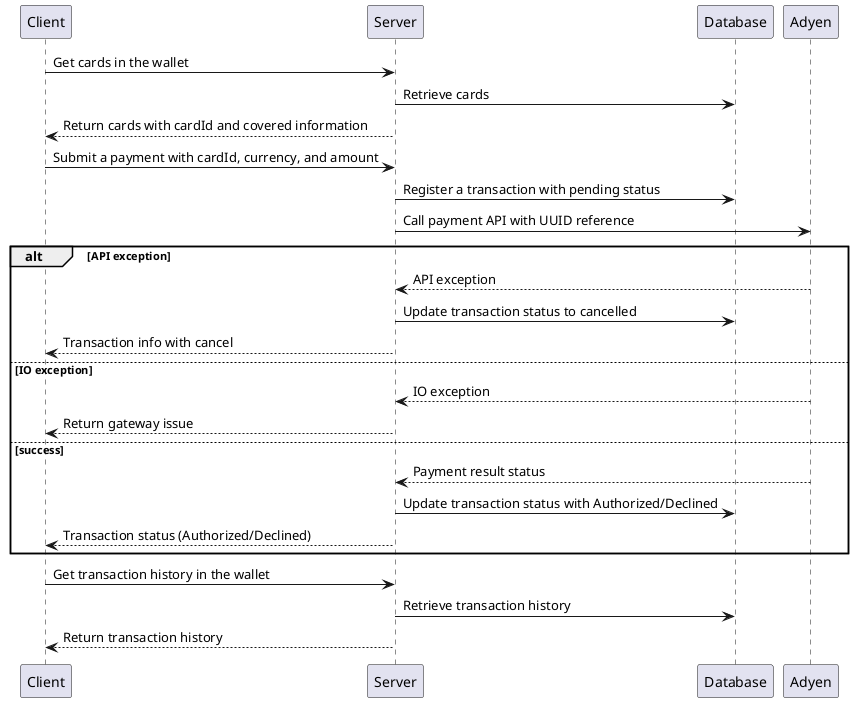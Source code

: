 @startuml
participant Client
participant Server
participant Database
participant Adyen

Client -> Server: Get cards in the wallet
Server -> Database: Retrieve cards
Server --> Client: Return cards with cardId and covered information

Client -> Server: Submit a payment with cardId, currency, and amount
Server -> Database: Register a transaction with pending status
Server -> Adyen: Call payment API with UUID reference

alt API exception
    Adyen --> Server: API exception
    Server -> Database: Update transaction status to cancelled
    Server --> Client: Transaction info with cancel
else IO exception
    Adyen --> Server: IO exception
    Server --> Client: Return gateway issue
else success
    Adyen --> Server: Payment result status
    Server -> Database: Update transaction status with Authorized/Declined
    Server --> Client: Transaction status (Authorized/Declined)
end

Client -> Server: Get transaction history in the wallet
Server -> Database: Retrieve transaction history
Server --> Client: Return transaction history

@enduml